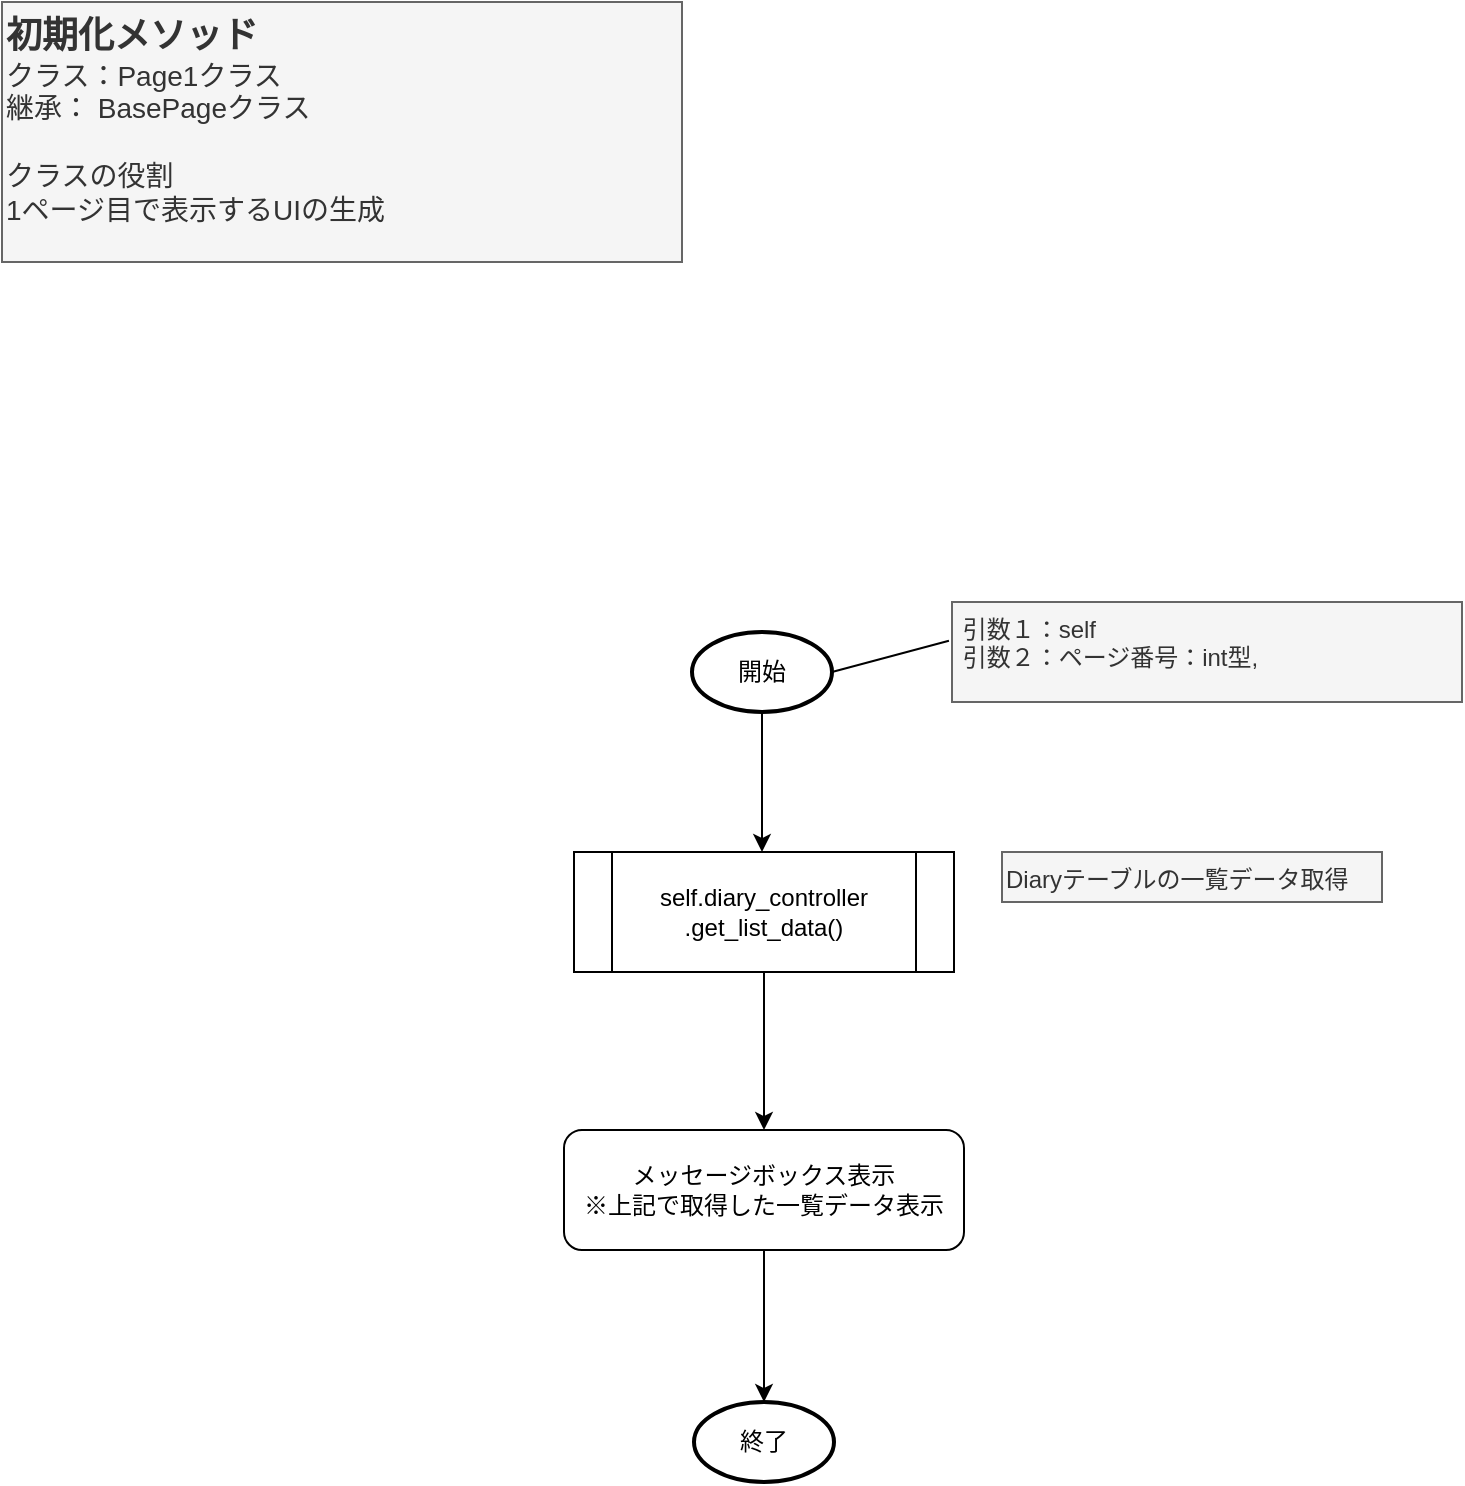 <mxfile version="24.2.5" type="device">
  <diagram id="4Qg9FGOIa-1tWPgGftfi" name="msg_output（Page1クラス）">
    <mxGraphModel dx="1036" dy="606" grid="1" gridSize="10" guides="1" tooltips="1" connect="1" arrows="1" fold="1" page="1" pageScale="1" pageWidth="827" pageHeight="1169" math="0" shadow="0">
      <root>
        <mxCell id="0" />
        <mxCell id="1" parent="0" />
        <mxCell id="VAu_OteFonFnzRdvVH-Z-1" value="" style="edgeStyle=orthogonalEdgeStyle;rounded=0;orthogonalLoop=1;jettySize=auto;html=1;" parent="1" source="VAu_OteFonFnzRdvVH-Z-2" edge="1">
          <mxGeometry relative="1" as="geometry">
            <mxPoint x="400" y="455" as="targetPoint" />
          </mxGeometry>
        </mxCell>
        <mxCell id="VAu_OteFonFnzRdvVH-Z-2" value="開始" style="strokeWidth=2;html=1;shape=mxgraph.flowchart.start_1;whiteSpace=wrap;" parent="1" vertex="1">
          <mxGeometry x="365" y="345" width="70" height="40" as="geometry" />
        </mxCell>
        <mxCell id="VAu_OteFonFnzRdvVH-Z-3" value="&lt;b style=&quot;&quot;&gt;&lt;font style=&quot;&quot;&gt;&lt;font style=&quot;font-size: 18px;&quot;&gt;初期化メソッド&lt;/font&gt;&lt;/font&gt;&lt;/b&gt;&lt;div&gt;&lt;font style=&quot;font-size: 14px;&quot;&gt;クラス：Page1クラス&lt;/font&gt;&lt;/div&gt;&lt;div&gt;&lt;div style=&quot;font-size: 14px;&quot;&gt;&lt;font style=&quot;font-size: 14px;&quot;&gt;継承： BasePageクラス&lt;/font&gt;&lt;/div&gt;&lt;/div&gt;&lt;div style=&quot;font-size: 14px;&quot;&gt;&lt;font style=&quot;font-size: 14px;&quot;&gt;&lt;br&gt;&lt;/font&gt;&lt;/div&gt;&lt;div style=&quot;font-size: 14px;&quot;&gt;&lt;font style=&quot;font-size: 14px;&quot;&gt;クラスの役割&lt;/font&gt;&lt;/div&gt;&lt;div style=&quot;font-size: 14px;&quot;&gt;1ページ目で表示するUIの生成&lt;/div&gt;&lt;div style=&quot;font-size: 14px;&quot;&gt;&lt;br&gt;&lt;/div&gt;" style="text;html=1;align=left;verticalAlign=top;whiteSpace=wrap;rounded=0;fillColor=#f5f5f5;fontColor=#333333;strokeColor=#666666;" parent="1" vertex="1">
          <mxGeometry x="20" y="30" width="340" height="130" as="geometry" />
        </mxCell>
        <mxCell id="VAu_OteFonFnzRdvVH-Z-4" style="rounded=0;orthogonalLoop=1;jettySize=auto;html=1;entryX=1;entryY=0.5;entryDx=0;entryDy=0;exitX=-0.006;exitY=0.387;exitDx=0;exitDy=0;exitPerimeter=0;endArrow=none;endFill=0;entryPerimeter=0;" parent="1" source="VAu_OteFonFnzRdvVH-Z-5" target="VAu_OteFonFnzRdvVH-Z-2" edge="1">
          <mxGeometry relative="1" as="geometry">
            <mxPoint x="435" y="325" as="targetPoint" />
          </mxGeometry>
        </mxCell>
        <mxCell id="VAu_OteFonFnzRdvVH-Z-5" value="&amp;nbsp;引数１：self&lt;div&gt;&amp;nbsp;引数２：ページ番号：int型&lt;span style=&quot;background-color: initial;&quot;&gt;,&lt;/span&gt;&lt;/div&gt;" style="text;html=1;align=left;verticalAlign=top;whiteSpace=wrap;rounded=0;fillColor=#f5f5f5;fontColor=#333333;strokeColor=#666666;" parent="1" vertex="1">
          <mxGeometry x="495" y="330" width="255" height="50" as="geometry" />
        </mxCell>
        <mxCell id="VAu_OteFonFnzRdvVH-Z-6" value="終了" style="strokeWidth=2;html=1;shape=mxgraph.flowchart.start_1;whiteSpace=wrap;" parent="1" vertex="1">
          <mxGeometry x="366" y="730" width="70" height="40" as="geometry" />
        </mxCell>
        <mxCell id="xoeAi3sp5HGCOT-mDQfF-1" value="" style="edgeStyle=orthogonalEdgeStyle;rounded=0;orthogonalLoop=1;jettySize=auto;html=1;" parent="1" source="VAu_OteFonFnzRdvVH-Z-8" target="VAu_OteFonFnzRdvVH-Z-6" edge="1">
          <mxGeometry relative="1" as="geometry" />
        </mxCell>
        <mxCell id="VAu_OteFonFnzRdvVH-Z-8" value="メッセージボックス表示&lt;div&gt;※上記で取得した一覧データ表示&lt;/div&gt;" style="rounded=1;whiteSpace=wrap;html=1;" parent="1" vertex="1">
          <mxGeometry x="301" y="594" width="200" height="60" as="geometry" />
        </mxCell>
        <mxCell id="VAu_OteFonFnzRdvVH-Z-9" value="" style="edgeStyle=orthogonalEdgeStyle;rounded=0;orthogonalLoop=1;jettySize=auto;html=1;" parent="1" source="VAu_OteFonFnzRdvVH-Z-10" target="VAu_OteFonFnzRdvVH-Z-8" edge="1">
          <mxGeometry relative="1" as="geometry" />
        </mxCell>
        <mxCell id="VAu_OteFonFnzRdvVH-Z-10" value="self.diary_controller&lt;br&gt;.get_list_data()" style="shape=process;whiteSpace=wrap;html=1;backgroundOutline=1;" parent="1" vertex="1">
          <mxGeometry x="306" y="455" width="190" height="60" as="geometry" />
        </mxCell>
        <mxCell id="VAu_OteFonFnzRdvVH-Z-11" value="Diaryテーブルの一覧データ取得" style="text;html=1;align=left;verticalAlign=top;whiteSpace=wrap;rounded=0;fillColor=#f5f5f5;fontColor=#333333;strokeColor=#666666;" parent="1" vertex="1">
          <mxGeometry x="520" y="455" width="190" height="25" as="geometry" />
        </mxCell>
      </root>
    </mxGraphModel>
  </diagram>
</mxfile>

